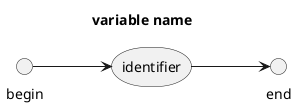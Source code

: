 @startuml
left to right direction
title variable name

circle "begin" as BEGIN
circle "end" as END
storage identifier

BEGIN-->identifier
identifier-->END
@enduml
